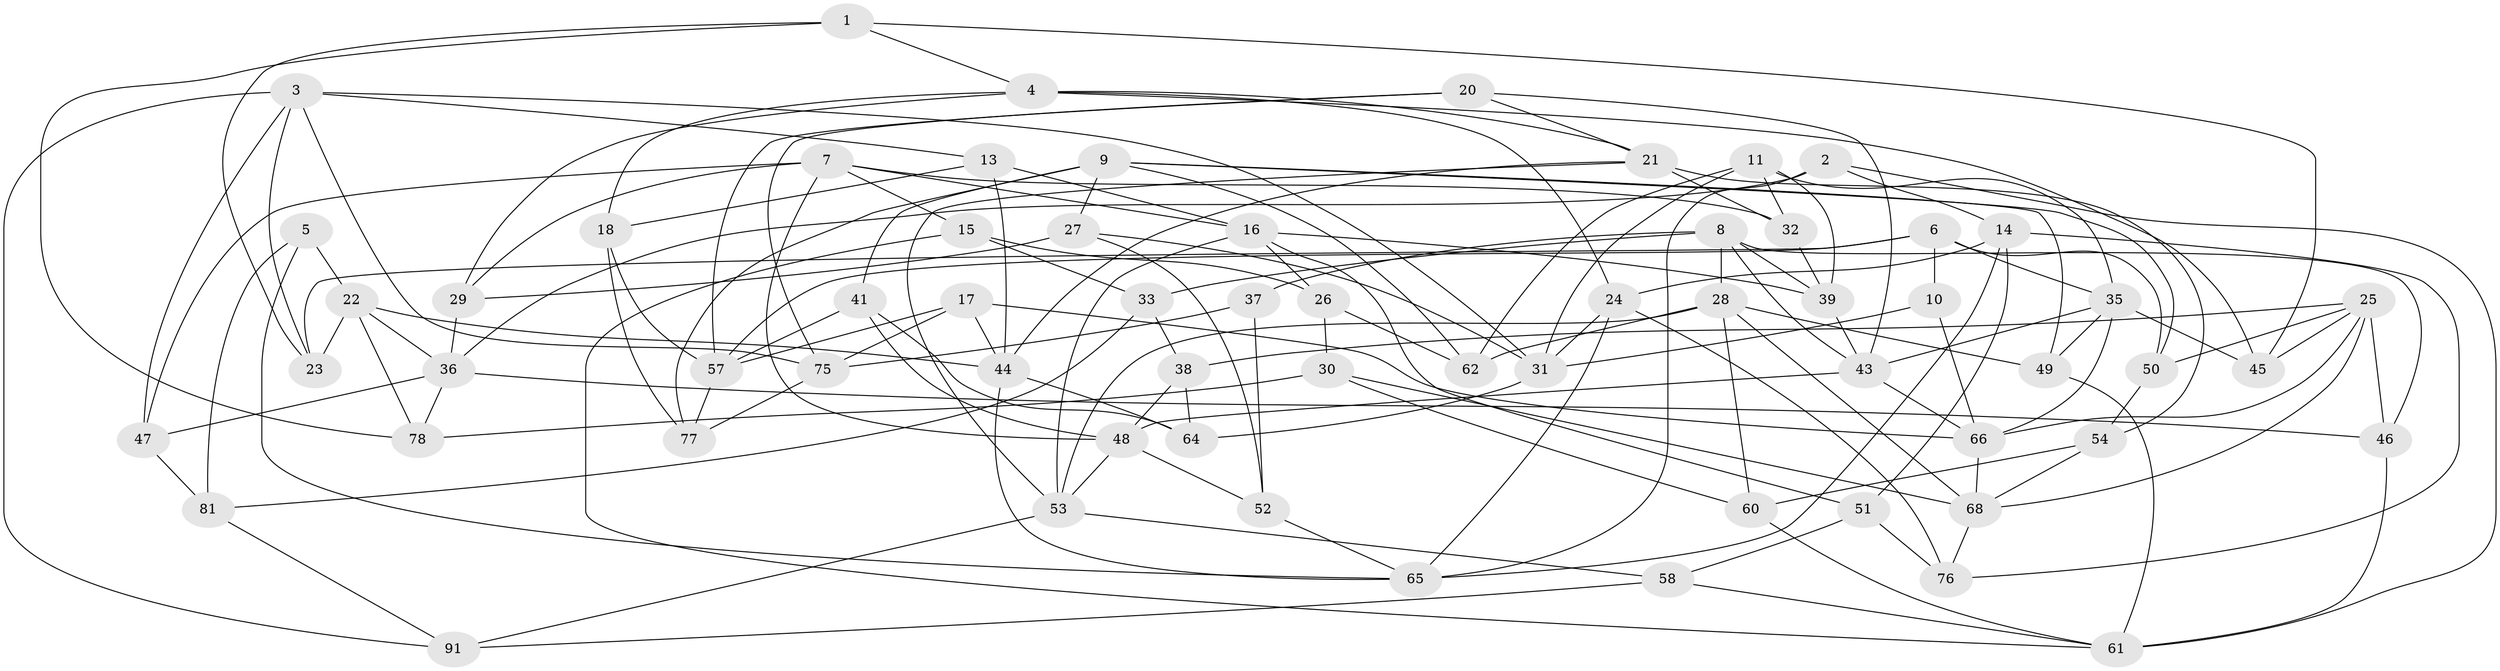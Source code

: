 // Generated by graph-tools (version 1.1) at 2025/24/03/03/25 07:24:28]
// undirected, 64 vertices, 151 edges
graph export_dot {
graph [start="1"]
  node [color=gray90,style=filled];
  1;
  2;
  3 [super="+82"];
  4 [super="+19"];
  5;
  6 [super="+85"];
  7 [super="+70"];
  8 [super="+12"];
  9 [super="+89"];
  10;
  11 [super="+34"];
  13;
  14 [super="+83"];
  15;
  16 [super="+71"];
  17;
  18;
  20;
  21 [super="+55"];
  22 [super="+59"];
  23;
  24 [super="+79"];
  25 [super="+40"];
  26;
  27;
  28 [super="+72"];
  29;
  30;
  31 [super="+88"];
  32;
  33;
  35 [super="+56"];
  36 [super="+74"];
  37;
  38;
  39 [super="+42"];
  41;
  43 [super="+92"];
  44 [super="+63"];
  45;
  46;
  47;
  48 [super="+84"];
  49;
  50;
  51;
  52;
  53 [super="+86"];
  54;
  57 [super="+87"];
  58;
  60;
  61 [super="+67"];
  62;
  64;
  65 [super="+69"];
  66 [super="+73"];
  68 [super="+90"];
  75 [super="+80"];
  76;
  77;
  78;
  81;
  91;
  1 -- 45;
  1 -- 23;
  1 -- 78;
  1 -- 4;
  2 -- 65;
  2 -- 61;
  2 -- 36;
  2 -- 14;
  3 -- 23;
  3 -- 91;
  3 -- 31;
  3 -- 75;
  3 -- 13;
  3 -- 47;
  4 -- 24;
  4 -- 18;
  4 -- 21;
  4 -- 45;
  4 -- 29;
  5 -- 22 [weight=2];
  5 -- 81;
  5 -- 65;
  6 -- 50;
  6 -- 10 [weight=2];
  6 -- 23;
  6 -- 35;
  6 -- 57;
  7 -- 47;
  7 -- 29;
  7 -- 16;
  7 -- 32;
  7 -- 48;
  7 -- 15;
  8 -- 33;
  8 -- 37;
  8 -- 46;
  8 -- 39;
  8 -- 43;
  8 -- 28;
  9 -- 41;
  9 -- 77;
  9 -- 50;
  9 -- 62;
  9 -- 49;
  9 -- 27;
  10 -- 31;
  10 -- 66;
  11 -- 32;
  11 -- 35;
  11 -- 62;
  11 -- 39 [weight=2];
  11 -- 31;
  13 -- 44;
  13 -- 16;
  13 -- 18;
  14 -- 51;
  14 -- 76;
  14 -- 65;
  14 -- 24 [weight=2];
  15 -- 61;
  15 -- 33;
  15 -- 26;
  16 -- 26;
  16 -- 51;
  16 -- 39;
  16 -- 53;
  17 -- 66;
  17 -- 57;
  17 -- 75;
  17 -- 44;
  18 -- 57;
  18 -- 77;
  20 -- 21;
  20 -- 43;
  20 -- 75;
  20 -- 57;
  21 -- 54;
  21 -- 32;
  21 -- 53;
  21 -- 44;
  22 -- 78;
  22 -- 36;
  22 -- 44;
  22 -- 23;
  24 -- 76;
  24 -- 65;
  24 -- 31;
  25 -- 45;
  25 -- 50;
  25 -- 46;
  25 -- 66;
  25 -- 38;
  25 -- 68;
  26 -- 30;
  26 -- 62;
  27 -- 52;
  27 -- 29;
  27 -- 31;
  28 -- 60;
  28 -- 68;
  28 -- 53;
  28 -- 49;
  28 -- 62;
  29 -- 36;
  30 -- 60;
  30 -- 78;
  30 -- 68;
  31 -- 64;
  32 -- 39;
  33 -- 81;
  33 -- 38;
  35 -- 49;
  35 -- 66;
  35 -- 43;
  35 -- 45;
  36 -- 46;
  36 -- 47;
  36 -- 78;
  37 -- 75 [weight=2];
  37 -- 52;
  38 -- 64;
  38 -- 48;
  39 -- 43;
  41 -- 64;
  41 -- 48;
  41 -- 57;
  43 -- 66;
  43 -- 48;
  44 -- 65;
  44 -- 64;
  46 -- 61;
  47 -- 81;
  48 -- 53;
  48 -- 52;
  49 -- 61;
  50 -- 54;
  51 -- 58;
  51 -- 76;
  52 -- 65;
  53 -- 58;
  53 -- 91;
  54 -- 60;
  54 -- 68;
  57 -- 77;
  58 -- 91;
  58 -- 61;
  60 -- 61;
  66 -- 68;
  68 -- 76;
  75 -- 77;
  81 -- 91;
}
